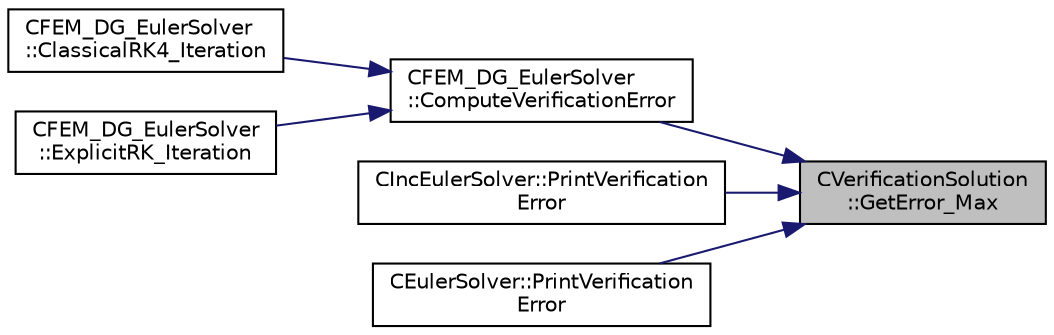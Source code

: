 digraph "CVerificationSolution::GetError_Max"
{
 // LATEX_PDF_SIZE
  edge [fontname="Helvetica",fontsize="10",labelfontname="Helvetica",labelfontsize="10"];
  node [fontname="Helvetica",fontsize="10",shape=record];
  rankdir="RL";
  Node1 [label="CVerificationSolution\l::GetError_Max",height=0.2,width=0.4,color="black", fillcolor="grey75", style="filled", fontcolor="black",tooltip="Get the global maximum error for verification cases."];
  Node1 -> Node2 [dir="back",color="midnightblue",fontsize="10",style="solid",fontname="Helvetica"];
  Node2 [label="CFEM_DG_EulerSolver\l::ComputeVerificationError",height=0.2,width=0.4,color="black", fillcolor="white", style="filled",URL="$classCFEM__DG__EulerSolver.html#a141f2b877000daec03e9aeb68ce6aebf",tooltip="Compute the global error measures (L2, Linf) for verification cases."];
  Node2 -> Node3 [dir="back",color="midnightblue",fontsize="10",style="solid",fontname="Helvetica"];
  Node3 [label="CFEM_DG_EulerSolver\l::ClassicalRK4_Iteration",height=0.2,width=0.4,color="black", fillcolor="white", style="filled",URL="$classCFEM__DG__EulerSolver.html#a5f05845eb2f1bb8619d7da896e6aa3f3",tooltip="Update the solution using the classical fourth-order Runge-Kutta scheme."];
  Node2 -> Node4 [dir="back",color="midnightblue",fontsize="10",style="solid",fontname="Helvetica"];
  Node4 [label="CFEM_DG_EulerSolver\l::ExplicitRK_Iteration",height=0.2,width=0.4,color="black", fillcolor="white", style="filled",URL="$classCFEM__DG__EulerSolver.html#a980de4518bb9a77a25146d56ae072acf",tooltip="Update the solution using a Runge-Kutta scheme."];
  Node1 -> Node5 [dir="back",color="midnightblue",fontsize="10",style="solid",fontname="Helvetica"];
  Node5 [label="CIncEulerSolver::PrintVerification\lError",height=0.2,width=0.4,color="black", fillcolor="white", style="filled",URL="$classCIncEulerSolver.html#ad49db6af0797eb6ffabad575fb282815",tooltip="Print verification error to screen."];
  Node1 -> Node6 [dir="back",color="midnightblue",fontsize="10",style="solid",fontname="Helvetica"];
  Node6 [label="CEulerSolver::PrintVerification\lError",height=0.2,width=0.4,color="black", fillcolor="white", style="filled",URL="$classCEulerSolver.html#ac27970bc2f17bc5d85aa6ec3ad08999a",tooltip="Print verification error to screen."];
}
